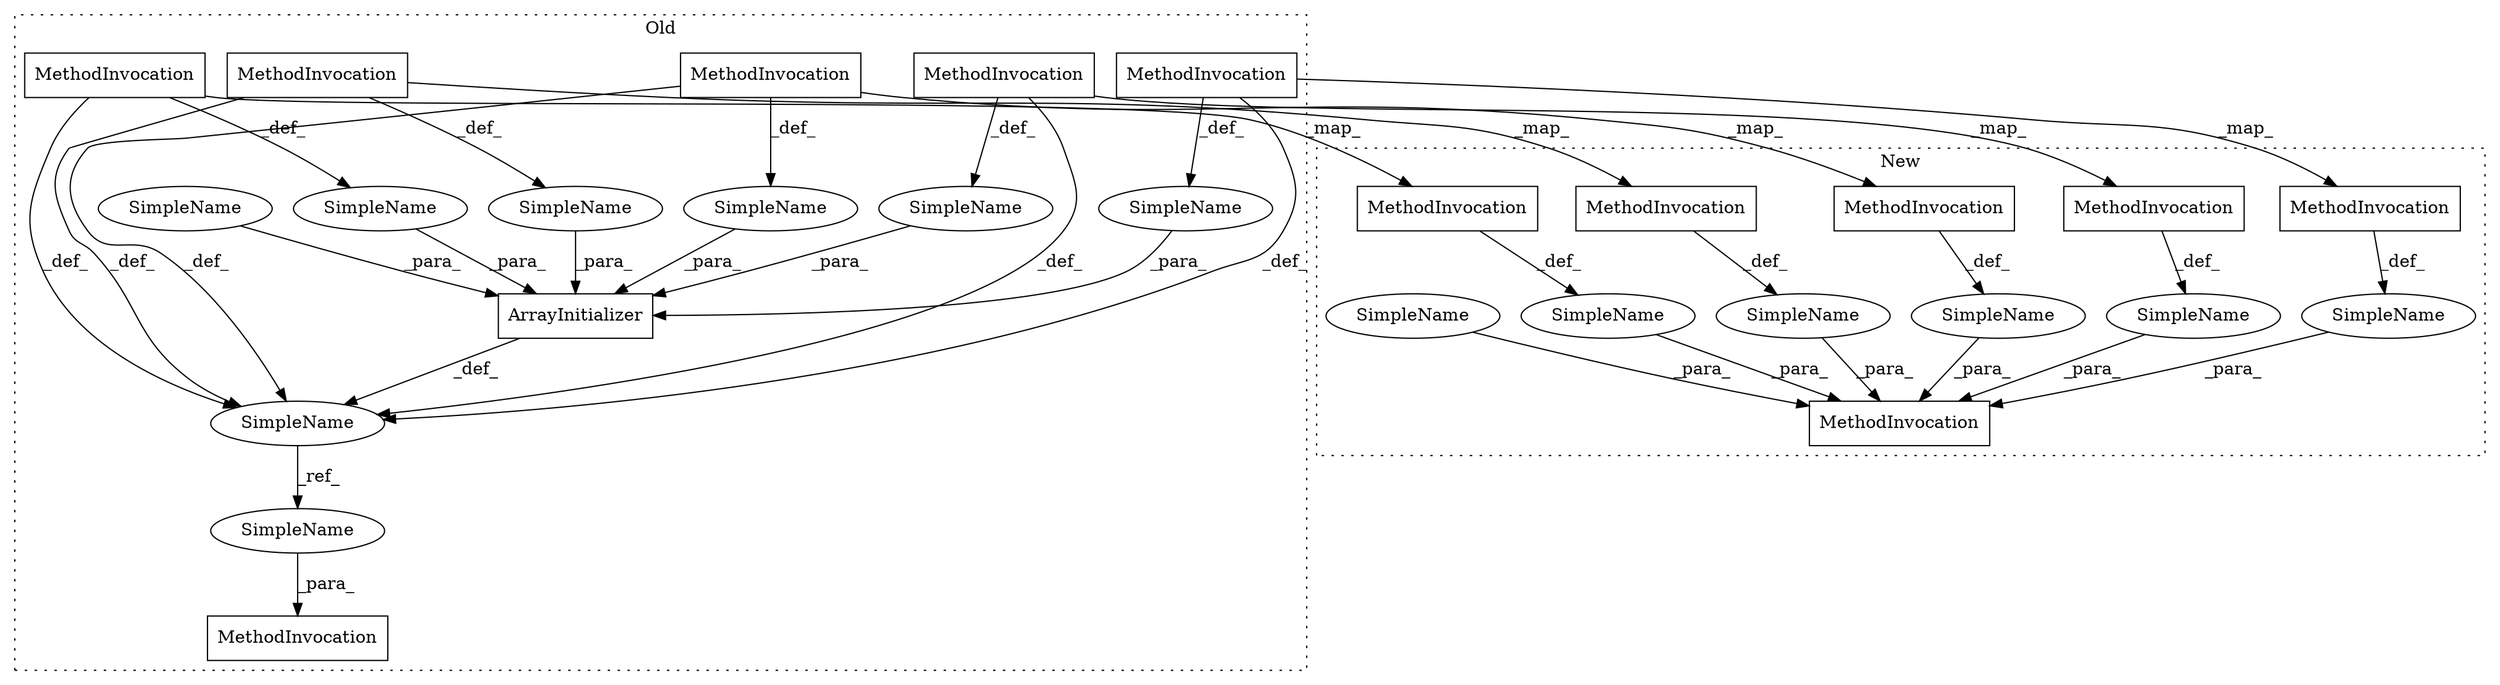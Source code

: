 digraph G {
subgraph cluster0 {
1 [label="ArrayInitializer" a="4" s="1861,2044" l="1,1" shape="box"];
2 [label="MethodInvocation" a="32" s="1963,1978" l="12,1" shape="box"];
6 [label="MethodInvocation" a="32" s="1938,1952" l="7,1" shape="box"];
8 [label="MethodInvocation" a="32" s="2071,2088" l="11,1" shape="box"];
9 [label="MethodInvocation" a="32" s="2018,2043" l="7,1" shape="box"];
11 [label="MethodInvocation" a="32" s="1989,2007" l="10,1" shape="box"];
13 [label="MethodInvocation" a="32" s="1871,1898" l="7,1" shape="box"];
15 [label="SimpleName" a="42" s="" l="" shape="ellipse"];
16 [label="SimpleName" a="42" s="" l="" shape="ellipse"];
17 [label="SimpleName" a="42" s="" l="" shape="ellipse"];
19 [label="SimpleName" a="42" s="" l="" shape="ellipse"];
21 [label="SimpleName" a="42" s="" l="" shape="ellipse"];
22 [label="SimpleName" a="42" s="" l="" shape="ellipse"];
24 [label="SimpleName" a="42" s="1845" l="6" shape="ellipse"];
26 [label="SimpleName" a="42" s="2082" l="6" shape="ellipse"];
label = "Old";
style="dotted";
}
subgraph cluster1 {
3 [label="MethodInvocation" a="32" s="1867,1894" l="7,1" shape="box"];
4 [label="MethodInvocation" a="32" s="1985,2003" l="10,1" shape="box"];
5 [label="MethodInvocation" a="32" s="1959,1974" l="12,1" shape="box"];
7 [label="MethodInvocation" a="32" s="1847,2040" l="11,1" shape="box"];
10 [label="MethodInvocation" a="32" s="1934,1948" l="7,1" shape="box"];
12 [label="MethodInvocation" a="32" s="2014,2039" l="7,1" shape="box"];
14 [label="SimpleName" a="42" s="" l="" shape="ellipse"];
18 [label="SimpleName" a="42" s="" l="" shape="ellipse"];
20 [label="SimpleName" a="42" s="" l="" shape="ellipse"];
23 [label="SimpleName" a="42" s="" l="" shape="ellipse"];
25 [label="SimpleName" a="42" s="" l="" shape="ellipse"];
27 [label="SimpleName" a="42" s="" l="" shape="ellipse"];
label = "New";
style="dotted";
}
1 -> 24 [label="_def_"];
2 -> 24 [label="_def_"];
2 -> 5 [label="_map_"];
2 -> 15 [label="_def_"];
3 -> 20 [label="_def_"];
4 -> 27 [label="_def_"];
5 -> 23 [label="_def_"];
6 -> 16 [label="_def_"];
6 -> 24 [label="_def_"];
6 -> 10 [label="_map_"];
9 -> 12 [label="_map_"];
9 -> 22 [label="_def_"];
9 -> 24 [label="_def_"];
10 -> 18 [label="_def_"];
11 -> 4 [label="_map_"];
11 -> 19 [label="_def_"];
11 -> 24 [label="_def_"];
12 -> 14 [label="_def_"];
13 -> 3 [label="_map_"];
13 -> 21 [label="_def_"];
13 -> 24 [label="_def_"];
14 -> 7 [label="_para_"];
15 -> 1 [label="_para_"];
16 -> 1 [label="_para_"];
17 -> 1 [label="_para_"];
18 -> 7 [label="_para_"];
19 -> 1 [label="_para_"];
20 -> 7 [label="_para_"];
21 -> 1 [label="_para_"];
22 -> 1 [label="_para_"];
23 -> 7 [label="_para_"];
24 -> 26 [label="_ref_"];
25 -> 7 [label="_para_"];
26 -> 8 [label="_para_"];
27 -> 7 [label="_para_"];
}
